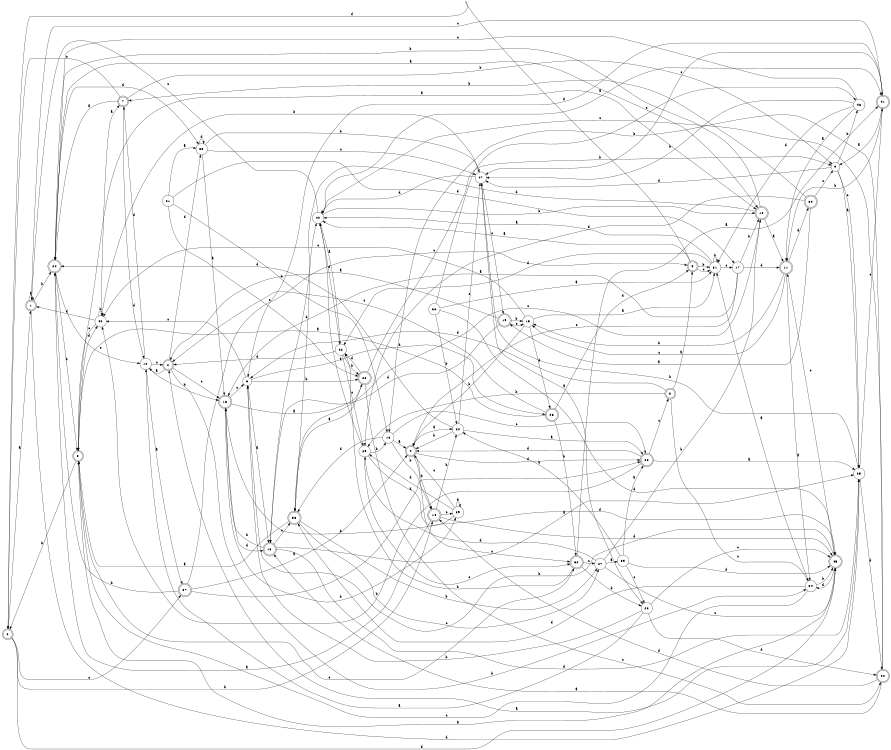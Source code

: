 digraph n39_1 {
__start0 [label="" shape="none"];

rankdir=LR;
size="8,5";

s0 [style="rounded,filled", color="black", fillcolor="white" shape="doublecircle", label="0"];
s1 [style="rounded,filled", color="black", fillcolor="white" shape="doublecircle", label="1"];
s2 [style="rounded,filled", color="black", fillcolor="white" shape="doublecircle", label="2"];
s3 [style="rounded,filled", color="black", fillcolor="white" shape="doublecircle", label="3"];
s4 [style="rounded,filled", color="black", fillcolor="white" shape="doublecircle", label="4"];
s5 [style="rounded,filled", color="black", fillcolor="white" shape="doublecircle", label="5"];
s6 [style="filled", color="black", fillcolor="white" shape="circle", label="6"];
s7 [style="rounded,filled", color="black", fillcolor="white" shape="doublecircle", label="7"];
s8 [style="rounded,filled", color="black", fillcolor="white" shape="doublecircle", label="8"];
s9 [style="filled", color="black", fillcolor="white" shape="circle", label="9"];
s10 [style="rounded,filled", color="black", fillcolor="white" shape="doublecircle", label="10"];
s11 [style="rounded,filled", color="black", fillcolor="white" shape="doublecircle", label="11"];
s12 [style="filled", color="black", fillcolor="white" shape="circle", label="12"];
s13 [style="rounded,filled", color="black", fillcolor="white" shape="doublecircle", label="13"];
s14 [style="rounded,filled", color="black", fillcolor="white" shape="doublecircle", label="14"];
s15 [style="filled", color="black", fillcolor="white" shape="circle", label="15"];
s16 [style="rounded,filled", color="black", fillcolor="white" shape="doublecircle", label="16"];
s17 [style="filled", color="black", fillcolor="white" shape="circle", label="17"];
s18 [style="filled", color="black", fillcolor="white" shape="circle", label="18"];
s19 [style="rounded,filled", color="black", fillcolor="white" shape="doublecircle", label="19"];
s20 [style="filled", color="black", fillcolor="white" shape="circle", label="20"];
s21 [style="filled", color="black", fillcolor="white" shape="circle", label="21"];
s22 [style="rounded,filled", color="black", fillcolor="white" shape="doublecircle", label="22"];
s23 [style="filled", color="black", fillcolor="white" shape="circle", label="23"];
s24 [style="rounded,filled", color="black", fillcolor="white" shape="doublecircle", label="24"];
s25 [style="filled", color="black", fillcolor="white" shape="circle", label="25"];
s26 [style="rounded,filled", color="black", fillcolor="white" shape="doublecircle", label="26"];
s27 [style="filled", color="black", fillcolor="white" shape="circle", label="27"];
s28 [style="rounded,filled", color="black", fillcolor="white" shape="doublecircle", label="28"];
s29 [style="filled", color="black", fillcolor="white" shape="circle", label="29"];
s30 [style="rounded,filled", color="black", fillcolor="white" shape="doublecircle", label="30"];
s31 [style="filled", color="black", fillcolor="white" shape="circle", label="31"];
s32 [style="rounded,filled", color="black", fillcolor="white" shape="doublecircle", label="32"];
s33 [style="filled", color="black", fillcolor="white" shape="circle", label="33"];
s34 [style="filled", color="black", fillcolor="white" shape="circle", label="34"];
s35 [style="filled", color="black", fillcolor="white" shape="circle", label="35"];
s36 [style="rounded,filled", color="black", fillcolor="white" shape="doublecircle", label="36"];
s37 [style="rounded,filled", color="black", fillcolor="white" shape="doublecircle", label="37"];
s38 [style="filled", color="black", fillcolor="white" shape="circle", label="38"];
s39 [style="filled", color="black", fillcolor="white" shape="circle", label="39"];
s40 [style="filled", color="black", fillcolor="white" shape="circle", label="40"];
s41 [style="rounded,filled", color="black", fillcolor="white" shape="doublecircle", label="41"];
s42 [style="filled", color="black", fillcolor="white" shape="circle", label="42"];
s43 [style="filled", color="black", fillcolor="white" shape="circle", label="43"];
s44 [style="rounded,filled", color="black", fillcolor="white" shape="doublecircle", label="44"];
s45 [style="rounded,filled", color="black", fillcolor="white" shape="doublecircle", label="45"];
s46 [style="filled", color="black", fillcolor="white" shape="circle", label="46"];
s47 [style="filled", color="black", fillcolor="white" shape="circle", label="47"];
s0 -> s1 [label="a"];
s0 -> s14 [label="b"];
s0 -> s37 [label="c"];
s0 -> s45 [label="d"];
s1 -> s1 [label="a"];
s1 -> s24 [label="b"];
s1 -> s41 [label="c"];
s1 -> s25 [label="d"];
s2 -> s12 [label="a"];
s2 -> s34 [label="b"];
s2 -> s16 [label="c"];
s2 -> s35 [label="d"];
s3 -> s10 [label="a"];
s3 -> s0 [label="b"];
s3 -> s32 [label="c"];
s3 -> s43 [label="d"];
s4 -> s20 [label="a"];
s4 -> s14 [label="b"];
s4 -> s32 [label="c"];
s4 -> s28 [label="d"];
s5 -> s40 [label="a"];
s5 -> s31 [label="b"];
s5 -> s31 [label="c"];
s5 -> s0 [label="d"];
s6 -> s13 [label="a"];
s6 -> s22 [label="b"];
s6 -> s43 [label="c"];
s6 -> s26 [label="d"];
s7 -> s24 [label="a"];
s7 -> s9 [label="b"];
s7 -> s0 [label="c"];
s7 -> s12 [label="d"];
s8 -> s5 [label="a"];
s8 -> s29 [label="b"];
s8 -> s34 [label="c"];
s8 -> s6 [label="d"];
s9 -> s25 [label="a"];
s9 -> s46 [label="b"];
s9 -> s25 [label="c"];
s9 -> s47 [label="d"];
s10 -> s11 [label="a"];
s10 -> s24 [label="b"];
s10 -> s36 [label="c"];
s10 -> s13 [label="d"];
s11 -> s34 [label="a"];
s11 -> s15 [label="b"];
s11 -> s15 [label="c"];
s11 -> s30 [label="d"];
s12 -> s37 [label="a"];
s12 -> s16 [label="b"];
s12 -> s2 [label="c"];
s12 -> s7 [label="d"];
s13 -> s25 [label="a"];
s13 -> s16 [label="b"];
s13 -> s36 [label="c"];
s13 -> s25 [label="d"];
s14 -> s24 [label="a"];
s14 -> s20 [label="b"];
s14 -> s39 [label="c"];
s14 -> s45 [label="d"];
s15 -> s31 [label="a"];
s15 -> s4 [label="b"];
s15 -> s43 [label="c"];
s15 -> s26 [label="d"];
s16 -> s22 [label="a"];
s16 -> s39 [label="b"];
s16 -> s6 [label="c"];
s16 -> s13 [label="d"];
s17 -> s16 [label="a"];
s17 -> s10 [label="b"];
s17 -> s4 [label="c"];
s17 -> s11 [label="d"];
s18 -> s4 [label="a"];
s18 -> s14 [label="b"];
s18 -> s28 [label="c"];
s18 -> s36 [label="d"];
s19 -> s2 [label="a"];
s19 -> s15 [label="b"];
s19 -> s15 [label="c"];
s19 -> s13 [label="d"];
s20 -> s28 [label="a"];
s20 -> s4 [label="b"];
s20 -> s47 [label="c"];
s20 -> s24 [label="d"];
s21 -> s35 [label="a"];
s21 -> s18 [label="b"];
s21 -> s22 [label="c"];
s21 -> s17 [label="d"];
s22 -> s36 [label="a"];
s22 -> s9 [label="b"];
s22 -> s44 [label="c"];
s22 -> s42 [label="d"];
s23 -> s12 [label="a"];
s23 -> s6 [label="b"];
s23 -> s45 [label="c"];
s23 -> s44 [label="d"];
s24 -> s10 [label="a"];
s24 -> s3 [label="b"];
s24 -> s12 [label="c"];
s24 -> s35 [label="d"];
s25 -> s2 [label="a"];
s25 -> s47 [label="b"];
s25 -> s41 [label="c"];
s25 -> s44 [label="d"];
s26 -> s3 [label="a"];
s26 -> s32 [label="b"];
s26 -> s2 [label="c"];
s26 -> s5 [label="d"];
s27 -> s33 [label="a"];
s27 -> s10 [label="b"];
s27 -> s45 [label="c"];
s27 -> s29 [label="d"];
s28 -> s25 [label="a"];
s28 -> s43 [label="b"];
s28 -> s8 [label="c"];
s28 -> s4 [label="d"];
s29 -> s40 [label="a"];
s29 -> s18 [label="b"];
s29 -> s32 [label="c"];
s29 -> s45 [label="d"];
s30 -> s19 [label="a"];
s30 -> s7 [label="b"];
s30 -> s9 [label="c"];
s30 -> s29 [label="d"];
s31 -> s40 [label="a"];
s31 -> s31 [label="b"];
s31 -> s17 [label="c"];
s31 -> s42 [label="d"];
s32 -> s41 [label="a"];
s32 -> s42 [label="b"];
s32 -> s27 [label="c"];
s32 -> s23 [label="d"];
s33 -> s28 [label="a"];
s33 -> s20 [label="b"];
s33 -> s23 [label="c"];
s33 -> s45 [label="d"];
s34 -> s31 [label="a"];
s34 -> s45 [label="b"];
s34 -> s3 [label="c"];
s34 -> s36 [label="d"];
s35 -> s16 [label="a"];
s35 -> s47 [label="b"];
s35 -> s47 [label="c"];
s35 -> s35 [label="d"];
s36 -> s3 [label="a"];
s36 -> s27 [label="b"];
s36 -> s27 [label="c"];
s36 -> s40 [label="d"];
s37 -> s4 [label="a"];
s37 -> s24 [label="b"];
s37 -> s5 [label="c"];
s37 -> s28 [label="d"];
s38 -> s31 [label="a"];
s38 -> s20 [label="b"];
s38 -> s46 [label="c"];
s38 -> s45 [label="d"];
s39 -> s39 [label="a"];
s39 -> s16 [label="b"];
s39 -> s4 [label="c"];
s39 -> s29 [label="d"];
s40 -> s41 [label="a"];
s40 -> s10 [label="b"];
s40 -> s1 [label="c"];
s40 -> s42 [label="d"];
s41 -> s9 [label="a"];
s41 -> s11 [label="b"];
s41 -> s47 [label="c"];
s41 -> s6 [label="d"];
s42 -> s40 [label="a"];
s42 -> s22 [label="b"];
s42 -> s29 [label="c"];
s42 -> s2 [label="d"];
s43 -> s7 [label="a"];
s43 -> s43 [label="b"];
s43 -> s3 [label="c"];
s43 -> s1 [label="d"];
s44 -> s13 [label="a"];
s44 -> s18 [label="b"];
s44 -> s40 [label="c"];
s44 -> s14 [label="d"];
s45 -> s3 [label="a"];
s45 -> s6 [label="b"];
s45 -> s11 [label="c"];
s45 -> s34 [label="d"];
s46 -> s11 [label="a"];
s46 -> s47 [label="b"];
s46 -> s24 [label="c"];
s46 -> s31 [label="d"];
s47 -> s23 [label="a"];
s47 -> s43 [label="b"];
s47 -> s19 [label="c"];
s47 -> s40 [label="d"];

}